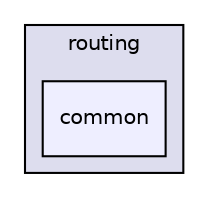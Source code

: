 digraph "modules/routing/common" {
  compound=true
  node [ fontsize="10", fontname="Helvetica"];
  edge [ labelfontsize="10", labelfontname="Helvetica"];
  subgraph clusterdir_cf0908393723ba7a8c57dadf70657b13 {
    graph [ bgcolor="#ddddee", pencolor="black", label="routing" fontname="Helvetica", fontsize="10", URL="dir_cf0908393723ba7a8c57dadf70657b13.html"]
  dir_97c67f28ca3d2338e1793ef4c8380a19 [shape=box, label="common", style="filled", fillcolor="#eeeeff", pencolor="black", URL="dir_97c67f28ca3d2338e1793ef4c8380a19.html"];
  }
}
